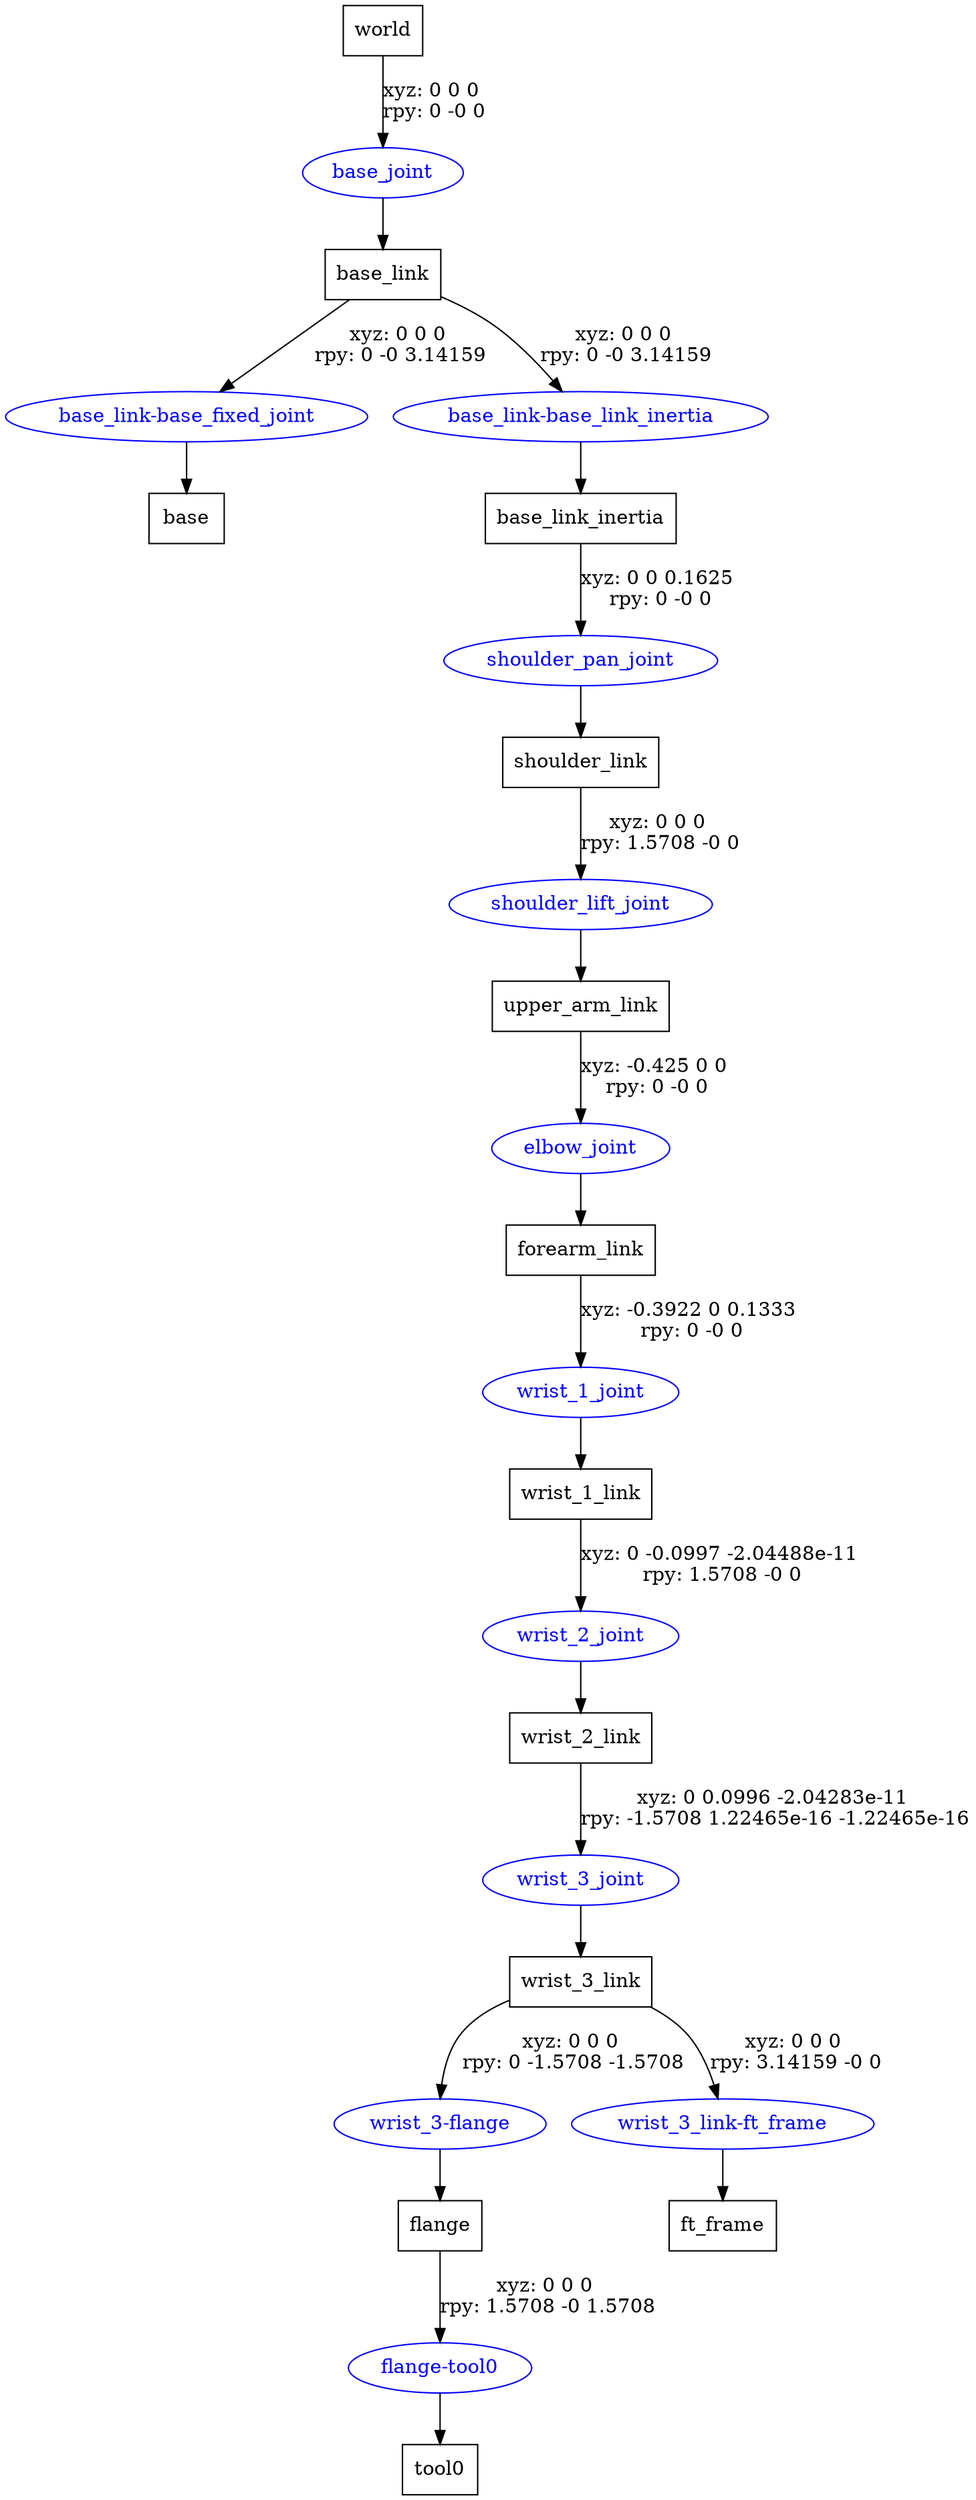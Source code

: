 digraph G {
node [shape=box];
"world" [label="world"];
"base_link" [label="base_link"];
"base" [label="base"];
"base_link_inertia" [label="base_link_inertia"];
"shoulder_link" [label="shoulder_link"];
"upper_arm_link" [label="upper_arm_link"];
"forearm_link" [label="forearm_link"];
"wrist_1_link" [label="wrist_1_link"];
"wrist_2_link" [label="wrist_2_link"];
"wrist_3_link" [label="wrist_3_link"];
"flange" [label="flange"];
"tool0" [label="tool0"];
"ft_frame" [label="ft_frame"];
node [shape=ellipse, color=blue, fontcolor=blue];
"world" -> "base_joint" [label="xyz: 0 0 0 \nrpy: 0 -0 0"]
"base_joint" -> "base_link"
"base_link" -> "base_link-base_fixed_joint" [label="xyz: 0 0 0 \nrpy: 0 -0 3.14159"]
"base_link-base_fixed_joint" -> "base"
"base_link" -> "base_link-base_link_inertia" [label="xyz: 0 0 0 \nrpy: 0 -0 3.14159"]
"base_link-base_link_inertia" -> "base_link_inertia"
"base_link_inertia" -> "shoulder_pan_joint" [label="xyz: 0 0 0.1625 \nrpy: 0 -0 0"]
"shoulder_pan_joint" -> "shoulder_link"
"shoulder_link" -> "shoulder_lift_joint" [label="xyz: 0 0 0 \nrpy: 1.5708 -0 0"]
"shoulder_lift_joint" -> "upper_arm_link"
"upper_arm_link" -> "elbow_joint" [label="xyz: -0.425 0 0 \nrpy: 0 -0 0"]
"elbow_joint" -> "forearm_link"
"forearm_link" -> "wrist_1_joint" [label="xyz: -0.3922 0 0.1333 \nrpy: 0 -0 0"]
"wrist_1_joint" -> "wrist_1_link"
"wrist_1_link" -> "wrist_2_joint" [label="xyz: 0 -0.0997 -2.04488e-11 \nrpy: 1.5708 -0 0"]
"wrist_2_joint" -> "wrist_2_link"
"wrist_2_link" -> "wrist_3_joint" [label="xyz: 0 0.0996 -2.04283e-11 \nrpy: -1.5708 1.22465e-16 -1.22465e-16"]
"wrist_3_joint" -> "wrist_3_link"
"wrist_3_link" -> "wrist_3-flange" [label="xyz: 0 0 0 \nrpy: 0 -1.5708 -1.5708"]
"wrist_3-flange" -> "flange"
"flange" -> "flange-tool0" [label="xyz: 0 0 0 \nrpy: 1.5708 -0 1.5708"]
"flange-tool0" -> "tool0"
"wrist_3_link" -> "wrist_3_link-ft_frame" [label="xyz: 0 0 0 \nrpy: 3.14159 -0 0"]
"wrist_3_link-ft_frame" -> "ft_frame"
}
